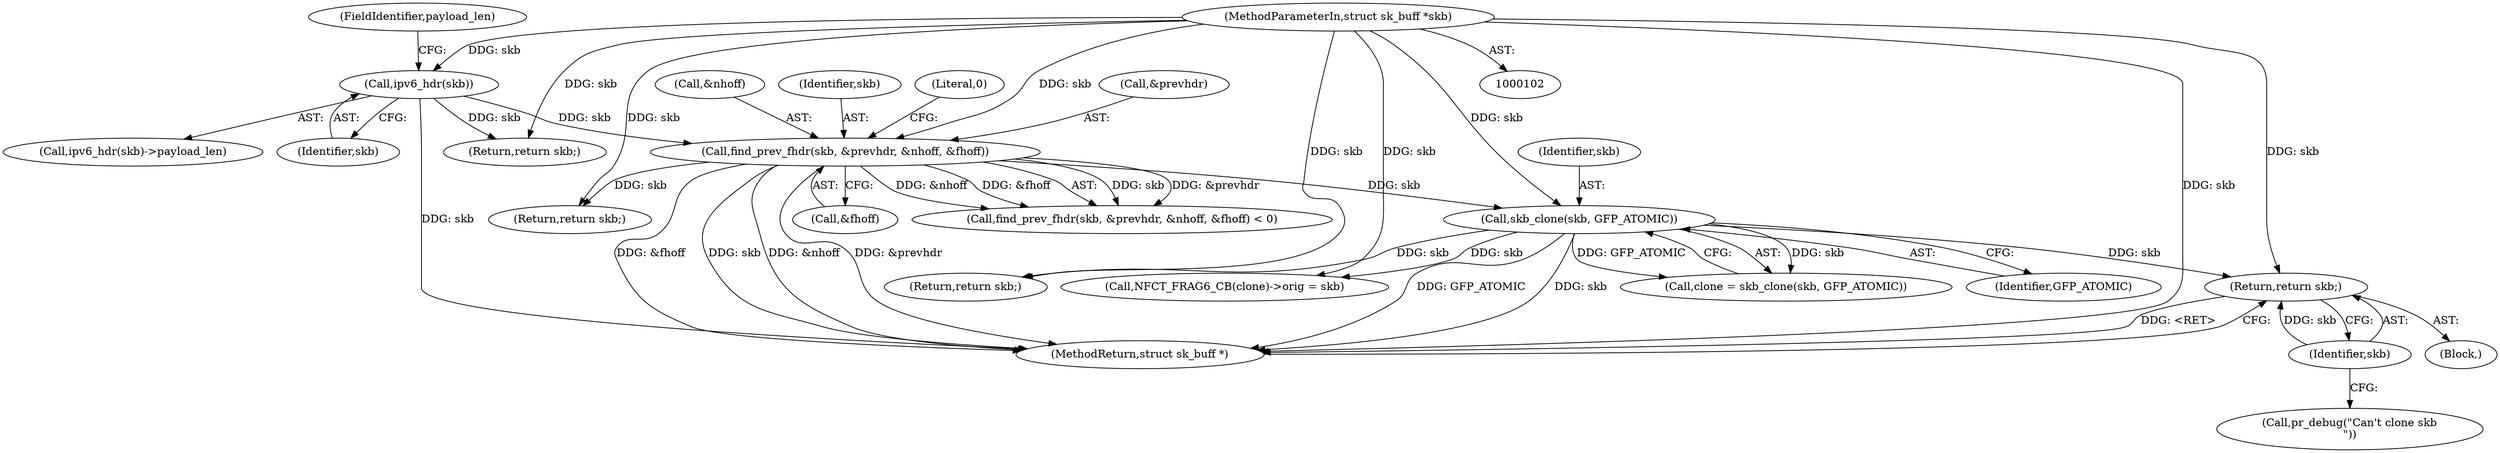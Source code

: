 digraph "0_linux_9e2dcf72023d1447f09c47d77c99b0c49659e5ce@pointer" {
"1000160" [label="(Return,return skb;)"];
"1000161" [label="(Identifier,skb)"];
"1000150" [label="(Call,skb_clone(skb, GFP_ATOMIC))"];
"1000137" [label="(Call,find_prev_fhdr(skb, &prevhdr, &nhoff, &fhoff))"];
"1000126" [label="(Call,ipv6_hdr(skb))"];
"1000103" [label="(MethodParameterIn,struct sk_buff *skb)"];
"1000139" [label="(Call,&prevhdr)"];
"1000126" [label="(Call,ipv6_hdr(skb))"];
"1000316" [label="(Return,return skb;)"];
"1000128" [label="(FieldIdentifier,payload_len)"];
"1000151" [label="(Identifier,skb)"];
"1000137" [label="(Call,find_prev_fhdr(skb, &prevhdr, &nhoff, &fhoff))"];
"1000143" [label="(Call,&fhoff)"];
"1000157" [label="(Block,)"];
"1000141" [label="(Call,&nhoff)"];
"1000161" [label="(Identifier,skb)"];
"1000136" [label="(Call,find_prev_fhdr(skb, &prevhdr, &nhoff, &fhoff) < 0)"];
"1000148" [label="(Call,clone = skb_clone(skb, GFP_ATOMIC))"];
"1000160" [label="(Return,return skb;)"];
"1000138" [label="(Identifier,skb)"];
"1000146" [label="(Return,return skb;)"];
"1000133" [label="(Return,return skb;)"];
"1000125" [label="(Call,ipv6_hdr(skb)->payload_len)"];
"1000162" [label="(Call,NFCT_FRAG6_CB(clone)->orig = skb)"];
"1000127" [label="(Identifier,skb)"];
"1000103" [label="(MethodParameterIn,struct sk_buff *skb)"];
"1000152" [label="(Identifier,GFP_ATOMIC)"];
"1000145" [label="(Literal,0)"];
"1000150" [label="(Call,skb_clone(skb, GFP_ATOMIC))"];
"1000158" [label="(Call,pr_debug(\"Can't clone skb\n\"))"];
"1000318" [label="(MethodReturn,struct sk_buff *)"];
"1000160" -> "1000157"  [label="AST: "];
"1000160" -> "1000161"  [label="CFG: "];
"1000161" -> "1000160"  [label="AST: "];
"1000318" -> "1000160"  [label="CFG: "];
"1000160" -> "1000318"  [label="DDG: <RET>"];
"1000161" -> "1000160"  [label="DDG: skb"];
"1000150" -> "1000160"  [label="DDG: skb"];
"1000103" -> "1000160"  [label="DDG: skb"];
"1000161" -> "1000158"  [label="CFG: "];
"1000150" -> "1000148"  [label="AST: "];
"1000150" -> "1000152"  [label="CFG: "];
"1000151" -> "1000150"  [label="AST: "];
"1000152" -> "1000150"  [label="AST: "];
"1000148" -> "1000150"  [label="CFG: "];
"1000150" -> "1000318"  [label="DDG: skb"];
"1000150" -> "1000318"  [label="DDG: GFP_ATOMIC"];
"1000150" -> "1000148"  [label="DDG: skb"];
"1000150" -> "1000148"  [label="DDG: GFP_ATOMIC"];
"1000137" -> "1000150"  [label="DDG: skb"];
"1000103" -> "1000150"  [label="DDG: skb"];
"1000150" -> "1000162"  [label="DDG: skb"];
"1000150" -> "1000316"  [label="DDG: skb"];
"1000137" -> "1000136"  [label="AST: "];
"1000137" -> "1000143"  [label="CFG: "];
"1000138" -> "1000137"  [label="AST: "];
"1000139" -> "1000137"  [label="AST: "];
"1000141" -> "1000137"  [label="AST: "];
"1000143" -> "1000137"  [label="AST: "];
"1000145" -> "1000137"  [label="CFG: "];
"1000137" -> "1000318"  [label="DDG: &nhoff"];
"1000137" -> "1000318"  [label="DDG: &prevhdr"];
"1000137" -> "1000318"  [label="DDG: &fhoff"];
"1000137" -> "1000318"  [label="DDG: skb"];
"1000137" -> "1000136"  [label="DDG: skb"];
"1000137" -> "1000136"  [label="DDG: &prevhdr"];
"1000137" -> "1000136"  [label="DDG: &nhoff"];
"1000137" -> "1000136"  [label="DDG: &fhoff"];
"1000126" -> "1000137"  [label="DDG: skb"];
"1000103" -> "1000137"  [label="DDG: skb"];
"1000137" -> "1000146"  [label="DDG: skb"];
"1000126" -> "1000125"  [label="AST: "];
"1000126" -> "1000127"  [label="CFG: "];
"1000127" -> "1000126"  [label="AST: "];
"1000128" -> "1000126"  [label="CFG: "];
"1000126" -> "1000318"  [label="DDG: skb"];
"1000103" -> "1000126"  [label="DDG: skb"];
"1000126" -> "1000133"  [label="DDG: skb"];
"1000103" -> "1000102"  [label="AST: "];
"1000103" -> "1000318"  [label="DDG: skb"];
"1000103" -> "1000133"  [label="DDG: skb"];
"1000103" -> "1000146"  [label="DDG: skb"];
"1000103" -> "1000162"  [label="DDG: skb"];
"1000103" -> "1000316"  [label="DDG: skb"];
}
